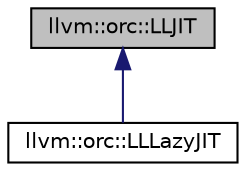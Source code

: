 digraph "llvm::orc::LLJIT"
{
 // LATEX_PDF_SIZE
  bgcolor="transparent";
  edge [fontname="Helvetica",fontsize="10",labelfontname="Helvetica",labelfontsize="10"];
  node [fontname="Helvetica",fontsize="10",shape="box"];
  Node1 [label="llvm::orc::LLJIT",height=0.2,width=0.4,color="black", fillcolor="grey75", style="filled", fontcolor="black",tooltip="A pre-fabricated ORC JIT stack that can serve as an alternative to MCJIT."];
  Node1 -> Node2 [dir="back",color="midnightblue",fontsize="10",style="solid",fontname="Helvetica"];
  Node2 [label="llvm::orc::LLLazyJIT",height=0.2,width=0.4,color="black",URL="$classllvm_1_1orc_1_1LLLazyJIT.html",tooltip="An extended version of LLJIT that supports lazy function-at-a-time compilation of LLVM IR."];
}
